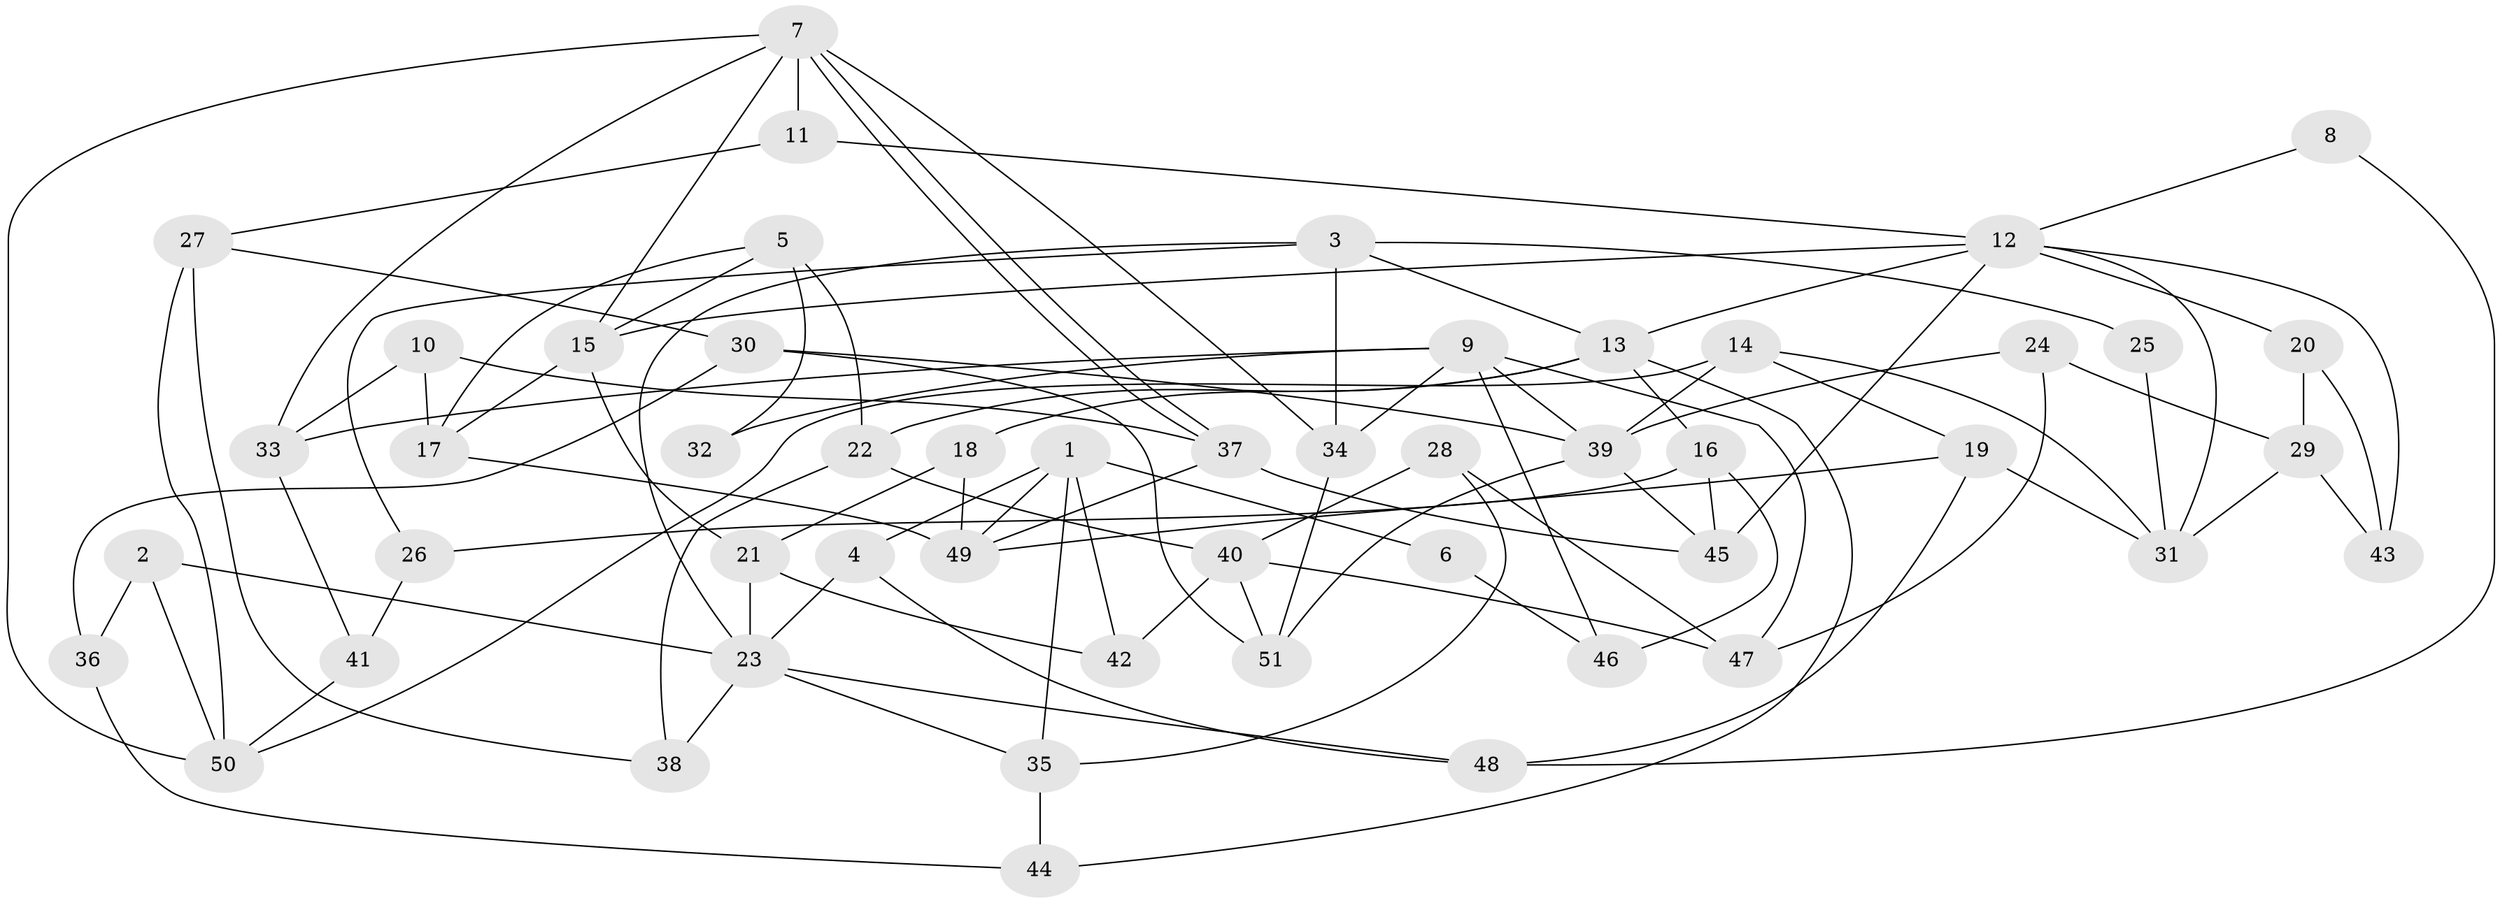 // coarse degree distribution, {5: 0.25806451612903225, 3: 0.1935483870967742, 8: 0.0967741935483871, 7: 0.0967741935483871, 9: 0.03225806451612903, 2: 0.0967741935483871, 6: 0.0967741935483871, 4: 0.12903225806451613}
// Generated by graph-tools (version 1.1) at 2025/52/02/27/25 19:52:02]
// undirected, 51 vertices, 102 edges
graph export_dot {
graph [start="1"]
  node [color=gray90,style=filled];
  1;
  2;
  3;
  4;
  5;
  6;
  7;
  8;
  9;
  10;
  11;
  12;
  13;
  14;
  15;
  16;
  17;
  18;
  19;
  20;
  21;
  22;
  23;
  24;
  25;
  26;
  27;
  28;
  29;
  30;
  31;
  32;
  33;
  34;
  35;
  36;
  37;
  38;
  39;
  40;
  41;
  42;
  43;
  44;
  45;
  46;
  47;
  48;
  49;
  50;
  51;
  1 -- 42;
  1 -- 35;
  1 -- 4;
  1 -- 6;
  1 -- 49;
  2 -- 23;
  2 -- 36;
  2 -- 50;
  3 -- 23;
  3 -- 34;
  3 -- 13;
  3 -- 25;
  3 -- 26;
  4 -- 48;
  4 -- 23;
  5 -- 15;
  5 -- 22;
  5 -- 17;
  5 -- 32;
  6 -- 46;
  7 -- 37;
  7 -- 37;
  7 -- 50;
  7 -- 11;
  7 -- 15;
  7 -- 33;
  7 -- 34;
  8 -- 48;
  8 -- 12;
  9 -- 33;
  9 -- 39;
  9 -- 32;
  9 -- 34;
  9 -- 46;
  9 -- 47;
  10 -- 33;
  10 -- 17;
  10 -- 37;
  11 -- 12;
  11 -- 27;
  12 -- 15;
  12 -- 31;
  12 -- 13;
  12 -- 20;
  12 -- 43;
  12 -- 45;
  13 -- 16;
  13 -- 18;
  13 -- 22;
  13 -- 44;
  14 -- 39;
  14 -- 50;
  14 -- 19;
  14 -- 31;
  15 -- 17;
  15 -- 21;
  16 -- 45;
  16 -- 26;
  16 -- 46;
  17 -- 49;
  18 -- 49;
  18 -- 21;
  19 -- 49;
  19 -- 31;
  19 -- 48;
  20 -- 43;
  20 -- 29;
  21 -- 23;
  21 -- 42;
  22 -- 40;
  22 -- 38;
  23 -- 35;
  23 -- 38;
  23 -- 48;
  24 -- 39;
  24 -- 29;
  24 -- 47;
  25 -- 31;
  26 -- 41;
  27 -- 38;
  27 -- 30;
  27 -- 50;
  28 -- 40;
  28 -- 47;
  28 -- 35;
  29 -- 31;
  29 -- 43;
  30 -- 51;
  30 -- 36;
  30 -- 39;
  33 -- 41;
  34 -- 51;
  35 -- 44;
  36 -- 44;
  37 -- 45;
  37 -- 49;
  39 -- 45;
  39 -- 51;
  40 -- 51;
  40 -- 47;
  40 -- 42;
  41 -- 50;
}
